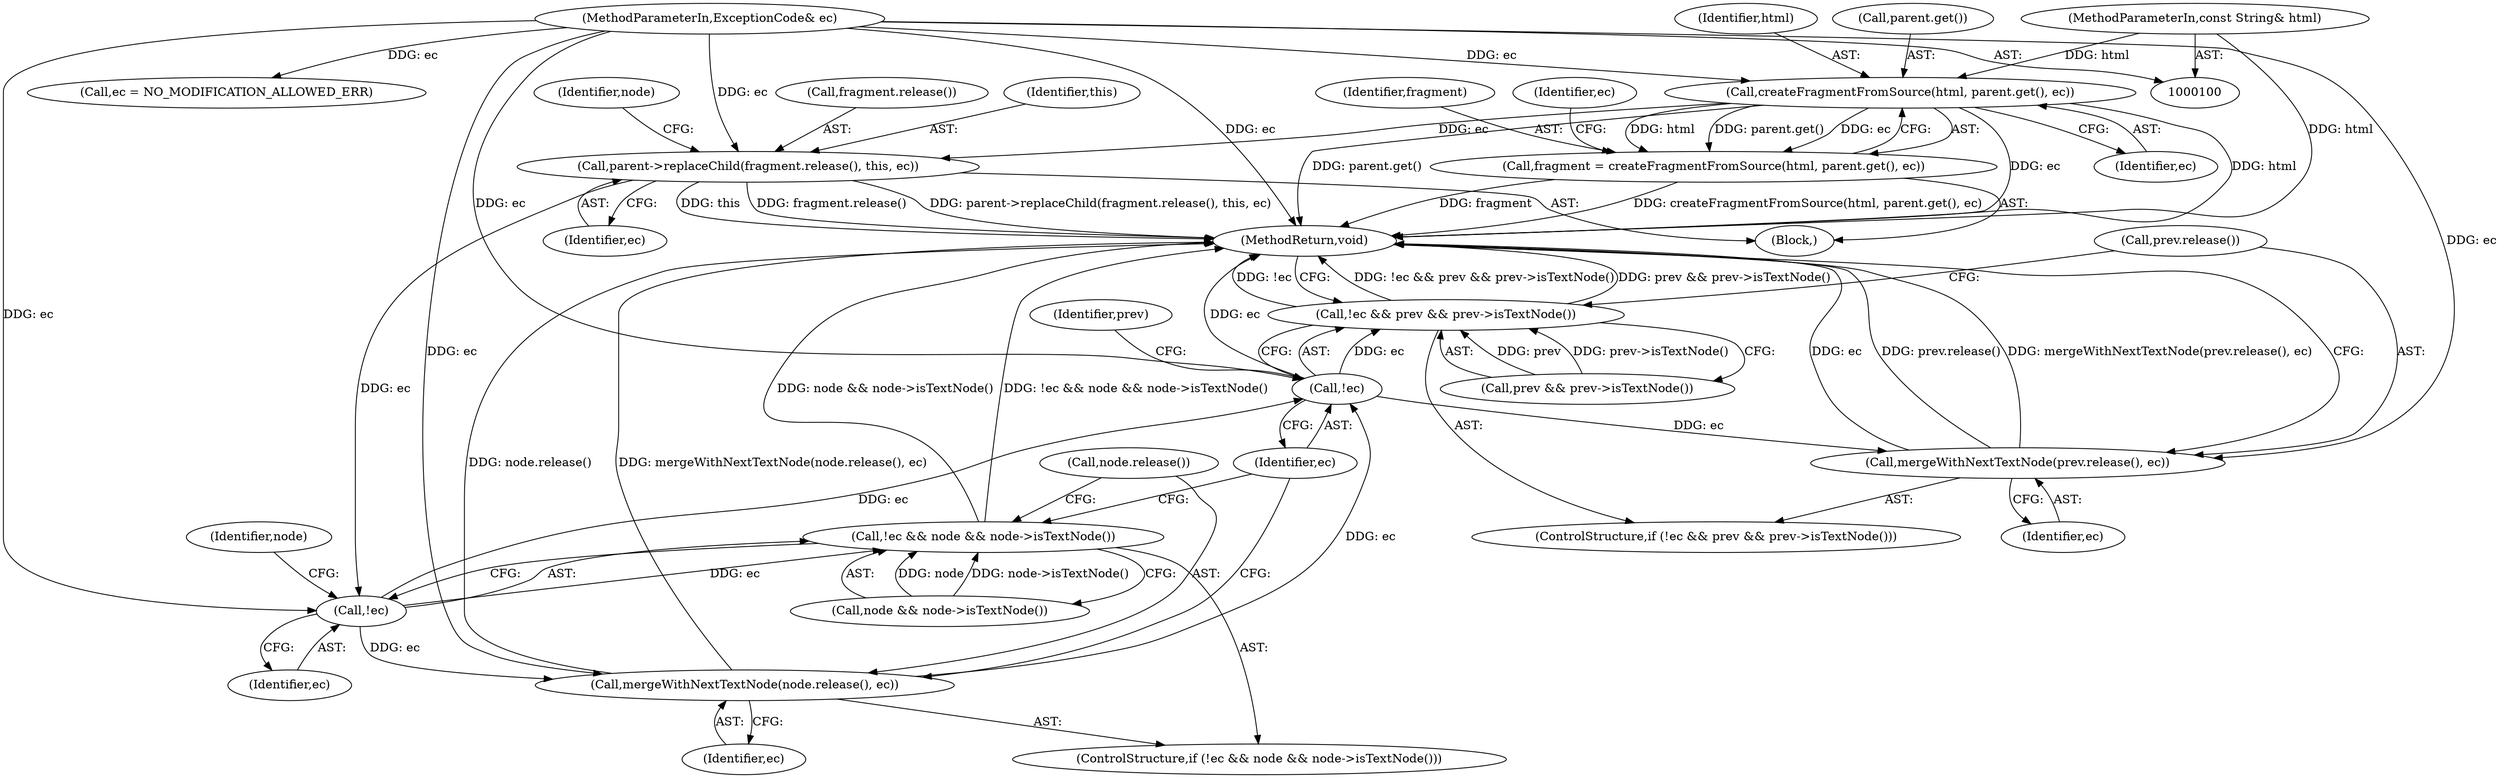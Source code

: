 digraph "1_Chrome_73edae623529f04c668268de49d00324b96166a2_7@API" {
"1000135" [label="(Call,createFragmentFromSource(html, parent.get(), ec))"];
"1000101" [label="(MethodParameterIn,const String& html)"];
"1000102" [label="(MethodParameterIn,ExceptionCode& ec)"];
"1000133" [label="(Call,fragment = createFragmentFromSource(html, parent.get(), ec))"];
"1000142" [label="(Call,parent->replaceChild(fragment.release(), this, ec))"];
"1000155" [label="(Call,!ec)"];
"1000154" [label="(Call,!ec && node && node->isTextNode())"];
"1000160" [label="(Call,mergeWithNextTextNode(node.release(), ec))"];
"1000165" [label="(Call,!ec)"];
"1000164" [label="(Call,!ec && prev && prev->isTextNode())"];
"1000170" [label="(Call,mergeWithNextTextNode(prev.release(), ec))"];
"1000137" [label="(Call,parent.get())"];
"1000170" [label="(Call,mergeWithNextTextNode(prev.release(), ec))"];
"1000166" [label="(Identifier,ec)"];
"1000158" [label="(Identifier,node)"];
"1000162" [label="(Identifier,ec)"];
"1000142" [label="(Call,parent->replaceChild(fragment.release(), this, ec))"];
"1000153" [label="(ControlStructure,if (!ec && node && node->isTextNode()))"];
"1000163" [label="(ControlStructure,if (!ec && prev && prev->isTextNode()))"];
"1000172" [label="(Identifier,ec)"];
"1000101" [label="(MethodParameterIn,const String& html)"];
"1000133" [label="(Call,fragment = createFragmentFromSource(html, parent.get(), ec))"];
"1000160" [label="(Call,mergeWithNextTextNode(node.release(), ec))"];
"1000164" [label="(Call,!ec && prev && prev->isTextNode())"];
"1000102" [label="(MethodParameterIn,ExceptionCode& ec)"];
"1000154" [label="(Call,!ec && node && node->isTextNode())"];
"1000161" [label="(Call,node.release())"];
"1000155" [label="(Call,!ec)"];
"1000115" [label="(Call,ec = NO_MODIFICATION_ALLOWED_ERR)"];
"1000157" [label="(Call,node && node->isTextNode())"];
"1000140" [label="(Identifier,ec)"];
"1000165" [label="(Call,!ec)"];
"1000145" [label="(Identifier,ec)"];
"1000136" [label="(Identifier,html)"];
"1000134" [label="(Identifier,fragment)"];
"1000156" [label="(Identifier,ec)"];
"1000143" [label="(Call,fragment.release())"];
"1000103" [label="(Block,)"];
"1000144" [label="(Identifier,this)"];
"1000135" [label="(Call,createFragmentFromSource(html, parent.get(), ec))"];
"1000167" [label="(Call,prev && prev->isTextNode())"];
"1000171" [label="(Call,prev.release())"];
"1000168" [label="(Identifier,prev)"];
"1000173" [label="(MethodReturn,void)"];
"1000138" [label="(Identifier,ec)"];
"1000148" [label="(Identifier,node)"];
"1000135" -> "1000133"  [label="AST: "];
"1000135" -> "1000138"  [label="CFG: "];
"1000136" -> "1000135"  [label="AST: "];
"1000137" -> "1000135"  [label="AST: "];
"1000138" -> "1000135"  [label="AST: "];
"1000133" -> "1000135"  [label="CFG: "];
"1000135" -> "1000173"  [label="DDG: ec"];
"1000135" -> "1000173"  [label="DDG: html"];
"1000135" -> "1000173"  [label="DDG: parent.get()"];
"1000135" -> "1000133"  [label="DDG: html"];
"1000135" -> "1000133"  [label="DDG: parent.get()"];
"1000135" -> "1000133"  [label="DDG: ec"];
"1000101" -> "1000135"  [label="DDG: html"];
"1000102" -> "1000135"  [label="DDG: ec"];
"1000135" -> "1000142"  [label="DDG: ec"];
"1000101" -> "1000100"  [label="AST: "];
"1000101" -> "1000173"  [label="DDG: html"];
"1000102" -> "1000100"  [label="AST: "];
"1000102" -> "1000173"  [label="DDG: ec"];
"1000102" -> "1000115"  [label="DDG: ec"];
"1000102" -> "1000142"  [label="DDG: ec"];
"1000102" -> "1000155"  [label="DDG: ec"];
"1000102" -> "1000160"  [label="DDG: ec"];
"1000102" -> "1000165"  [label="DDG: ec"];
"1000102" -> "1000170"  [label="DDG: ec"];
"1000133" -> "1000103"  [label="AST: "];
"1000134" -> "1000133"  [label="AST: "];
"1000140" -> "1000133"  [label="CFG: "];
"1000133" -> "1000173"  [label="DDG: fragment"];
"1000133" -> "1000173"  [label="DDG: createFragmentFromSource(html, parent.get(), ec)"];
"1000142" -> "1000103"  [label="AST: "];
"1000142" -> "1000145"  [label="CFG: "];
"1000143" -> "1000142"  [label="AST: "];
"1000144" -> "1000142"  [label="AST: "];
"1000145" -> "1000142"  [label="AST: "];
"1000148" -> "1000142"  [label="CFG: "];
"1000142" -> "1000173"  [label="DDG: parent->replaceChild(fragment.release(), this, ec)"];
"1000142" -> "1000173"  [label="DDG: this"];
"1000142" -> "1000173"  [label="DDG: fragment.release()"];
"1000142" -> "1000155"  [label="DDG: ec"];
"1000155" -> "1000154"  [label="AST: "];
"1000155" -> "1000156"  [label="CFG: "];
"1000156" -> "1000155"  [label="AST: "];
"1000158" -> "1000155"  [label="CFG: "];
"1000154" -> "1000155"  [label="CFG: "];
"1000155" -> "1000154"  [label="DDG: ec"];
"1000155" -> "1000160"  [label="DDG: ec"];
"1000155" -> "1000165"  [label="DDG: ec"];
"1000154" -> "1000153"  [label="AST: "];
"1000154" -> "1000157"  [label="CFG: "];
"1000157" -> "1000154"  [label="AST: "];
"1000161" -> "1000154"  [label="CFG: "];
"1000166" -> "1000154"  [label="CFG: "];
"1000154" -> "1000173"  [label="DDG: node && node->isTextNode()"];
"1000154" -> "1000173"  [label="DDG: !ec && node && node->isTextNode()"];
"1000157" -> "1000154"  [label="DDG: node"];
"1000157" -> "1000154"  [label="DDG: node->isTextNode()"];
"1000160" -> "1000153"  [label="AST: "];
"1000160" -> "1000162"  [label="CFG: "];
"1000161" -> "1000160"  [label="AST: "];
"1000162" -> "1000160"  [label="AST: "];
"1000166" -> "1000160"  [label="CFG: "];
"1000160" -> "1000173"  [label="DDG: mergeWithNextTextNode(node.release(), ec)"];
"1000160" -> "1000173"  [label="DDG: node.release()"];
"1000160" -> "1000165"  [label="DDG: ec"];
"1000165" -> "1000164"  [label="AST: "];
"1000165" -> "1000166"  [label="CFG: "];
"1000166" -> "1000165"  [label="AST: "];
"1000168" -> "1000165"  [label="CFG: "];
"1000164" -> "1000165"  [label="CFG: "];
"1000165" -> "1000173"  [label="DDG: ec"];
"1000165" -> "1000164"  [label="DDG: ec"];
"1000165" -> "1000170"  [label="DDG: ec"];
"1000164" -> "1000163"  [label="AST: "];
"1000164" -> "1000167"  [label="CFG: "];
"1000167" -> "1000164"  [label="AST: "];
"1000171" -> "1000164"  [label="CFG: "];
"1000173" -> "1000164"  [label="CFG: "];
"1000164" -> "1000173"  [label="DDG: !ec && prev && prev->isTextNode()"];
"1000164" -> "1000173"  [label="DDG: prev && prev->isTextNode()"];
"1000164" -> "1000173"  [label="DDG: !ec"];
"1000167" -> "1000164"  [label="DDG: prev"];
"1000167" -> "1000164"  [label="DDG: prev->isTextNode()"];
"1000170" -> "1000163"  [label="AST: "];
"1000170" -> "1000172"  [label="CFG: "];
"1000171" -> "1000170"  [label="AST: "];
"1000172" -> "1000170"  [label="AST: "];
"1000173" -> "1000170"  [label="CFG: "];
"1000170" -> "1000173"  [label="DDG: ec"];
"1000170" -> "1000173"  [label="DDG: prev.release()"];
"1000170" -> "1000173"  [label="DDG: mergeWithNextTextNode(prev.release(), ec)"];
}
